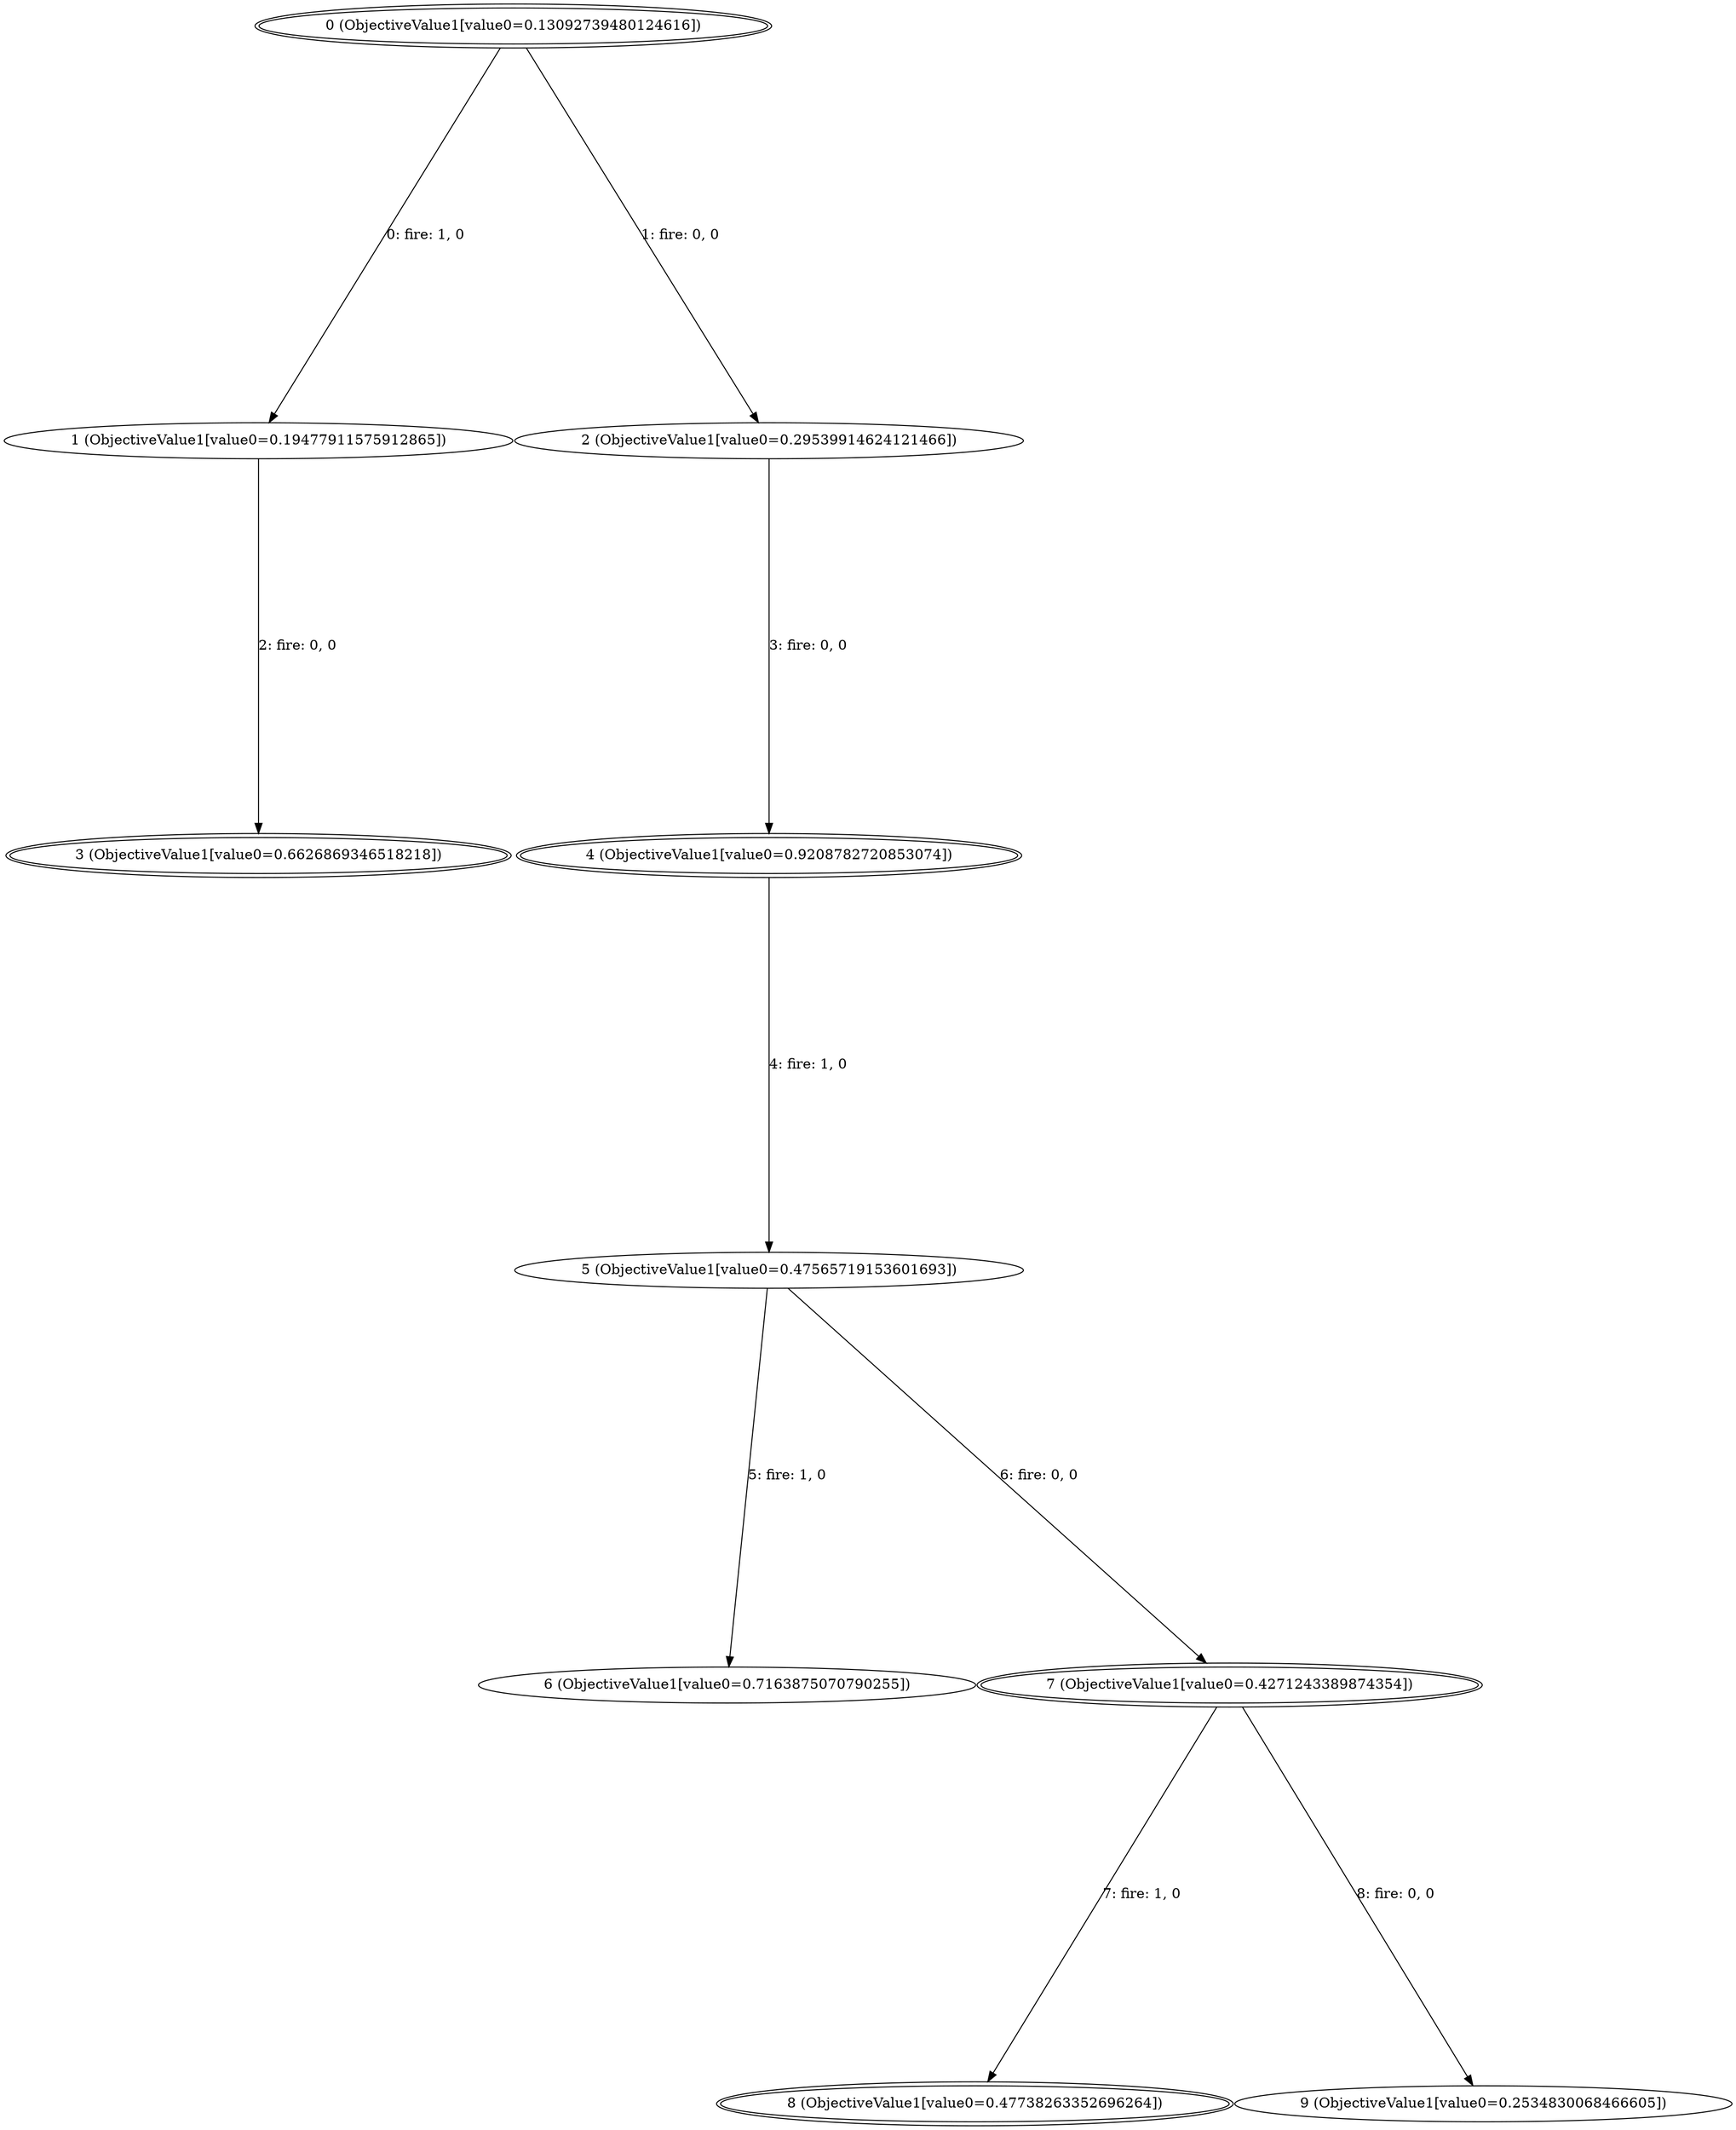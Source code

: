 digraph designSpace {
nodesep=0
ranksep=5
node[
	style=filled
	fillcolor=white
]
0 [label = "0 (ObjectiveValue1[value0=0.13092739480124616])"
URL="./0.svg"]
0 [peripheries = 2]
1 [label = "1 (ObjectiveValue1[value0=0.19477911575912865])"
URL="./1.svg"]
0 -> 1 [label="0: fire: 1, 0"]
2 [label = "2 (ObjectiveValue1[value0=0.29539914624121466])"
URL="./2.svg"]
0 -> 2 [label="1: fire: 0, 0"]
3 [label = "3 (ObjectiveValue1[value0=0.6626869346518218])"
URL="./3.svg"]
3 [peripheries = 2]
1 -> 3 [label="2: fire: 0, 0"]
4 [label = "4 (ObjectiveValue1[value0=0.9208782720853074])"
URL="./4.svg"]
4 [peripheries = 2]
2 -> 4 [label="3: fire: 0, 0"]
5 [label = "5 (ObjectiveValue1[value0=0.47565719153601693])"
URL="./5.svg"]
4 -> 5 [label="4: fire: 1, 0"]
6 [label = "6 (ObjectiveValue1[value0=0.7163875070790255])"
URL="./6.svg"]
5 -> 6 [label="5: fire: 1, 0"]
7 [label = "7 (ObjectiveValue1[value0=0.4271243389874354])"
URL="./7.svg"]
7 [peripheries = 2]
5 -> 7 [label="6: fire: 0, 0"]
8 [label = "8 (ObjectiveValue1[value0=0.47738263352696264])"
URL="./8.svg"]
8 [peripheries = 2]
7 -> 8 [label="7: fire: 1, 0"]
9 [label = "9 (ObjectiveValue1[value0=0.2534830068466605])"
URL="./9.svg"]
7 -> 9 [label="8: fire: 0, 0"]
}